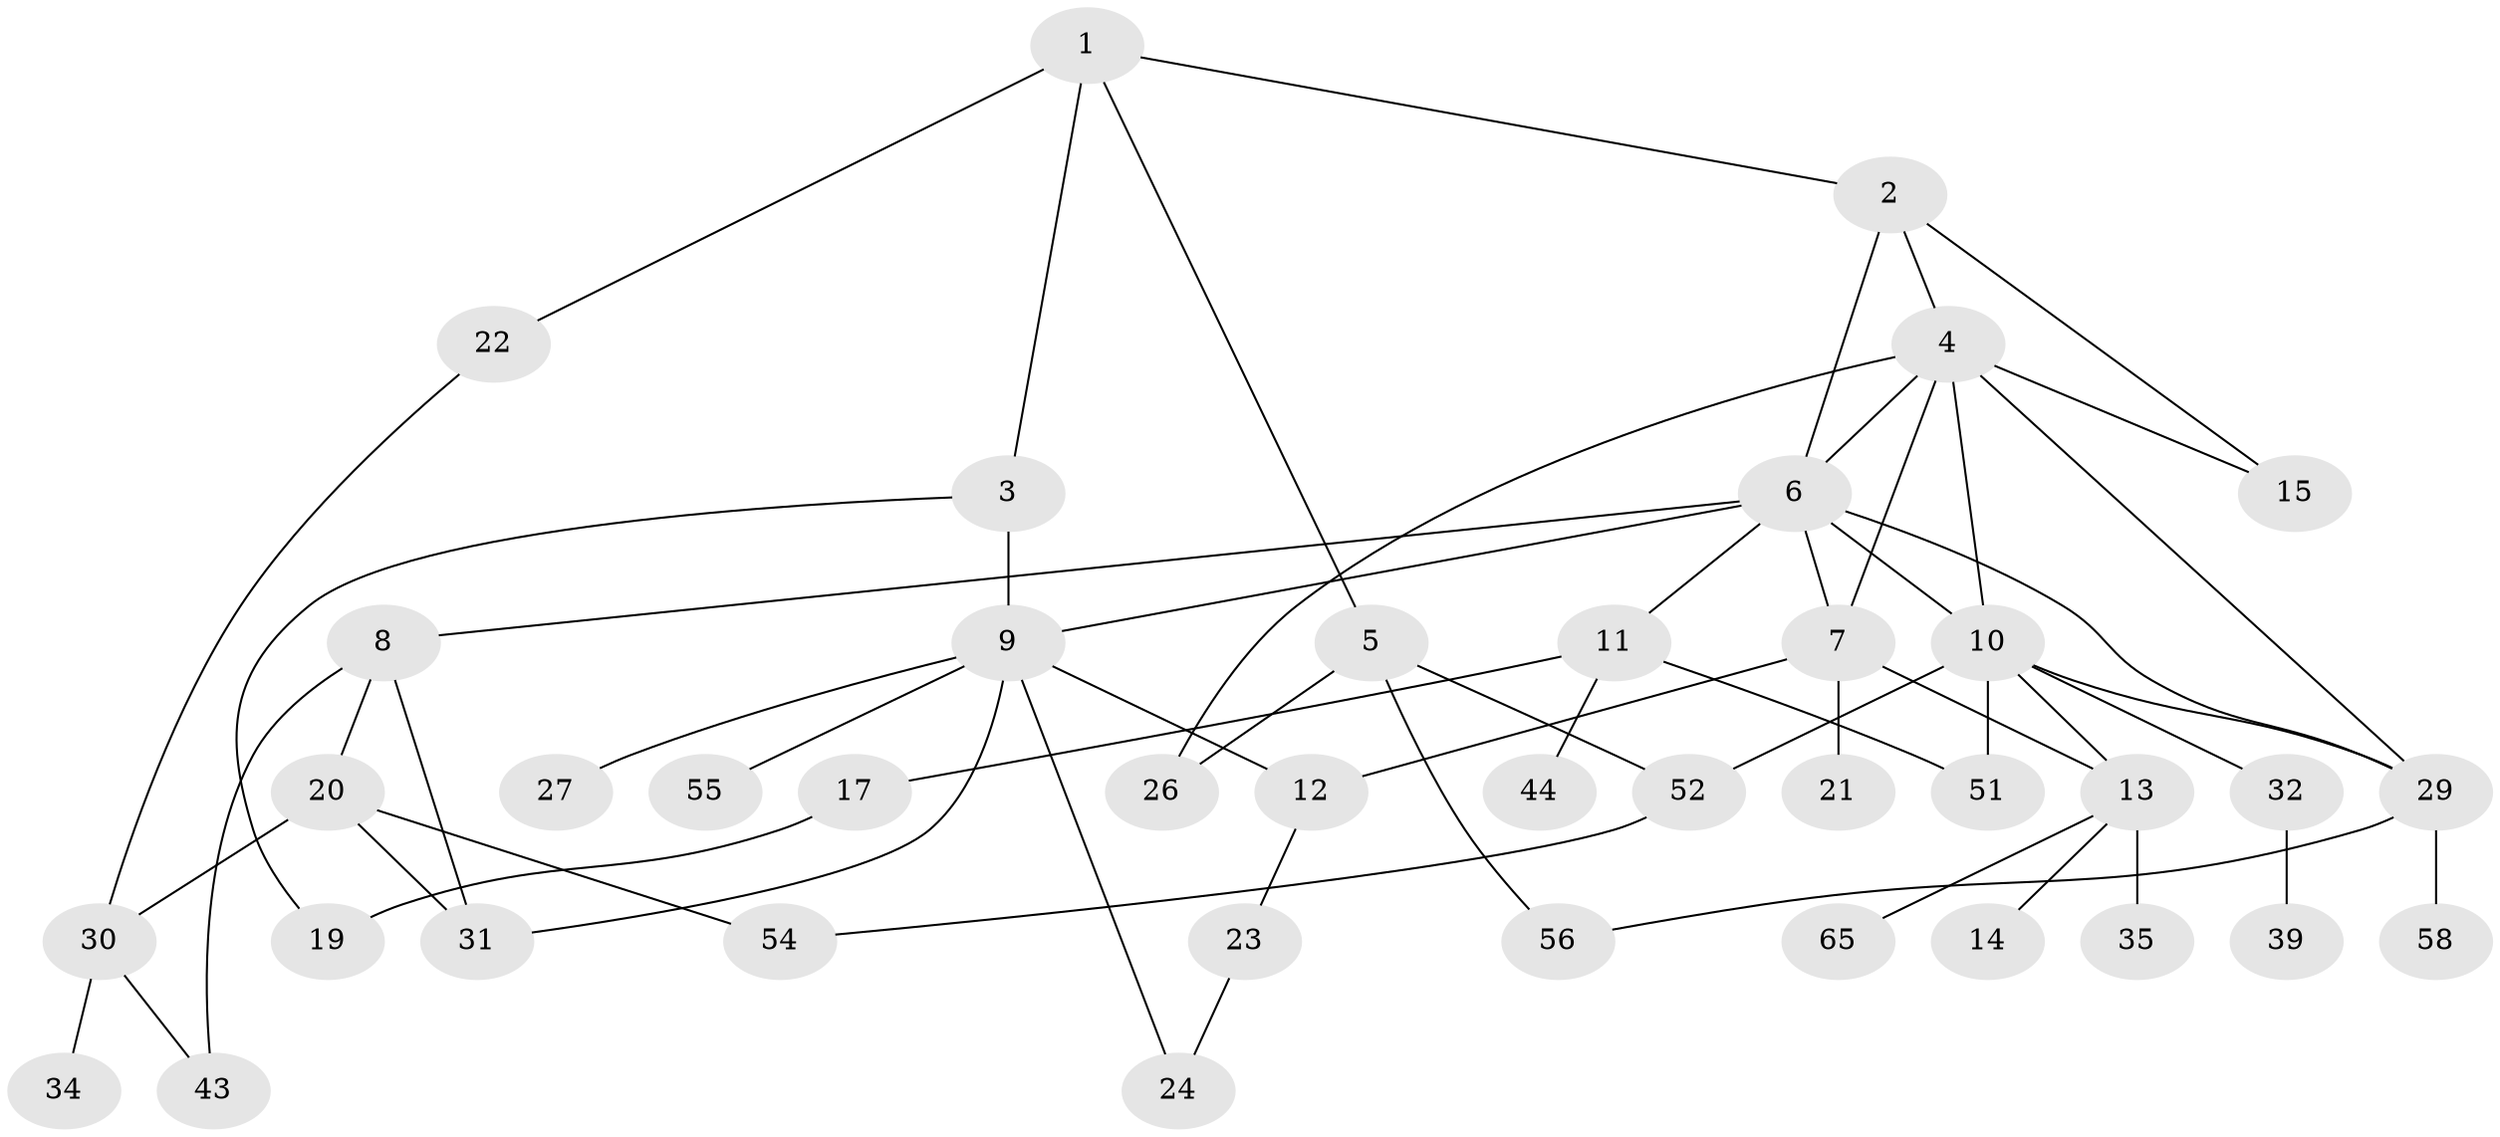 // original degree distribution, {4: 0.1791044776119403, 3: 0.13432835820895522, 8: 0.014925373134328358, 6: 0.029850746268656716, 5: 0.07462686567164178, 1: 0.23880597014925373, 2: 0.3283582089552239}
// Generated by graph-tools (version 1.1) at 2025/17/03/04/25 18:17:08]
// undirected, 40 vertices, 59 edges
graph export_dot {
graph [start="1"]
  node [color=gray90,style=filled];
  1;
  2;
  3;
  4 [super="+36+59"];
  5 [super="+16"];
  6;
  7 [super="+42+62"];
  8;
  9 [super="+33+38"];
  10 [super="+28+18"];
  11 [super="+41"];
  12 [super="+45+37"];
  13;
  14;
  15;
  17 [super="+40"];
  19;
  20;
  21;
  22;
  23;
  24 [super="+25"];
  26 [super="+47"];
  27;
  29;
  30 [super="+49+60"];
  31 [super="+50"];
  32 [super="+48"];
  34;
  35 [super="+46"];
  39 [super="+67"];
  43;
  44;
  51;
  52 [super="+53"];
  54;
  55;
  56;
  58;
  65;
  1 -- 2;
  1 -- 3;
  1 -- 5;
  1 -- 22;
  2 -- 4;
  2 -- 6;
  2 -- 15;
  3 -- 9;
  3 -- 19;
  4 -- 10 [weight=2];
  4 -- 29;
  4 -- 6;
  4 -- 7;
  4 -- 26;
  4 -- 15;
  5 -- 52 [weight=2];
  5 -- 56;
  5 -- 26 [weight=2];
  6 -- 7;
  6 -- 8;
  6 -- 10;
  6 -- 11;
  6 -- 29;
  6 -- 9;
  7 -- 12;
  7 -- 13;
  7 -- 21;
  8 -- 20;
  8 -- 31;
  8 -- 43;
  9 -- 27;
  9 -- 12;
  9 -- 55;
  9 -- 31;
  9 -- 24;
  10 -- 32;
  10 -- 51;
  10 -- 29;
  10 -- 52;
  10 -- 13;
  11 -- 17;
  11 -- 44;
  11 -- 51;
  12 -- 23;
  13 -- 14;
  13 -- 35;
  13 -- 65;
  17 -- 19;
  20 -- 54;
  20 -- 31;
  20 -- 30 [weight=2];
  22 -- 30;
  23 -- 24;
  29 -- 56;
  29 -- 58;
  30 -- 34;
  30 -- 43;
  32 -- 39;
  52 -- 54;
}

